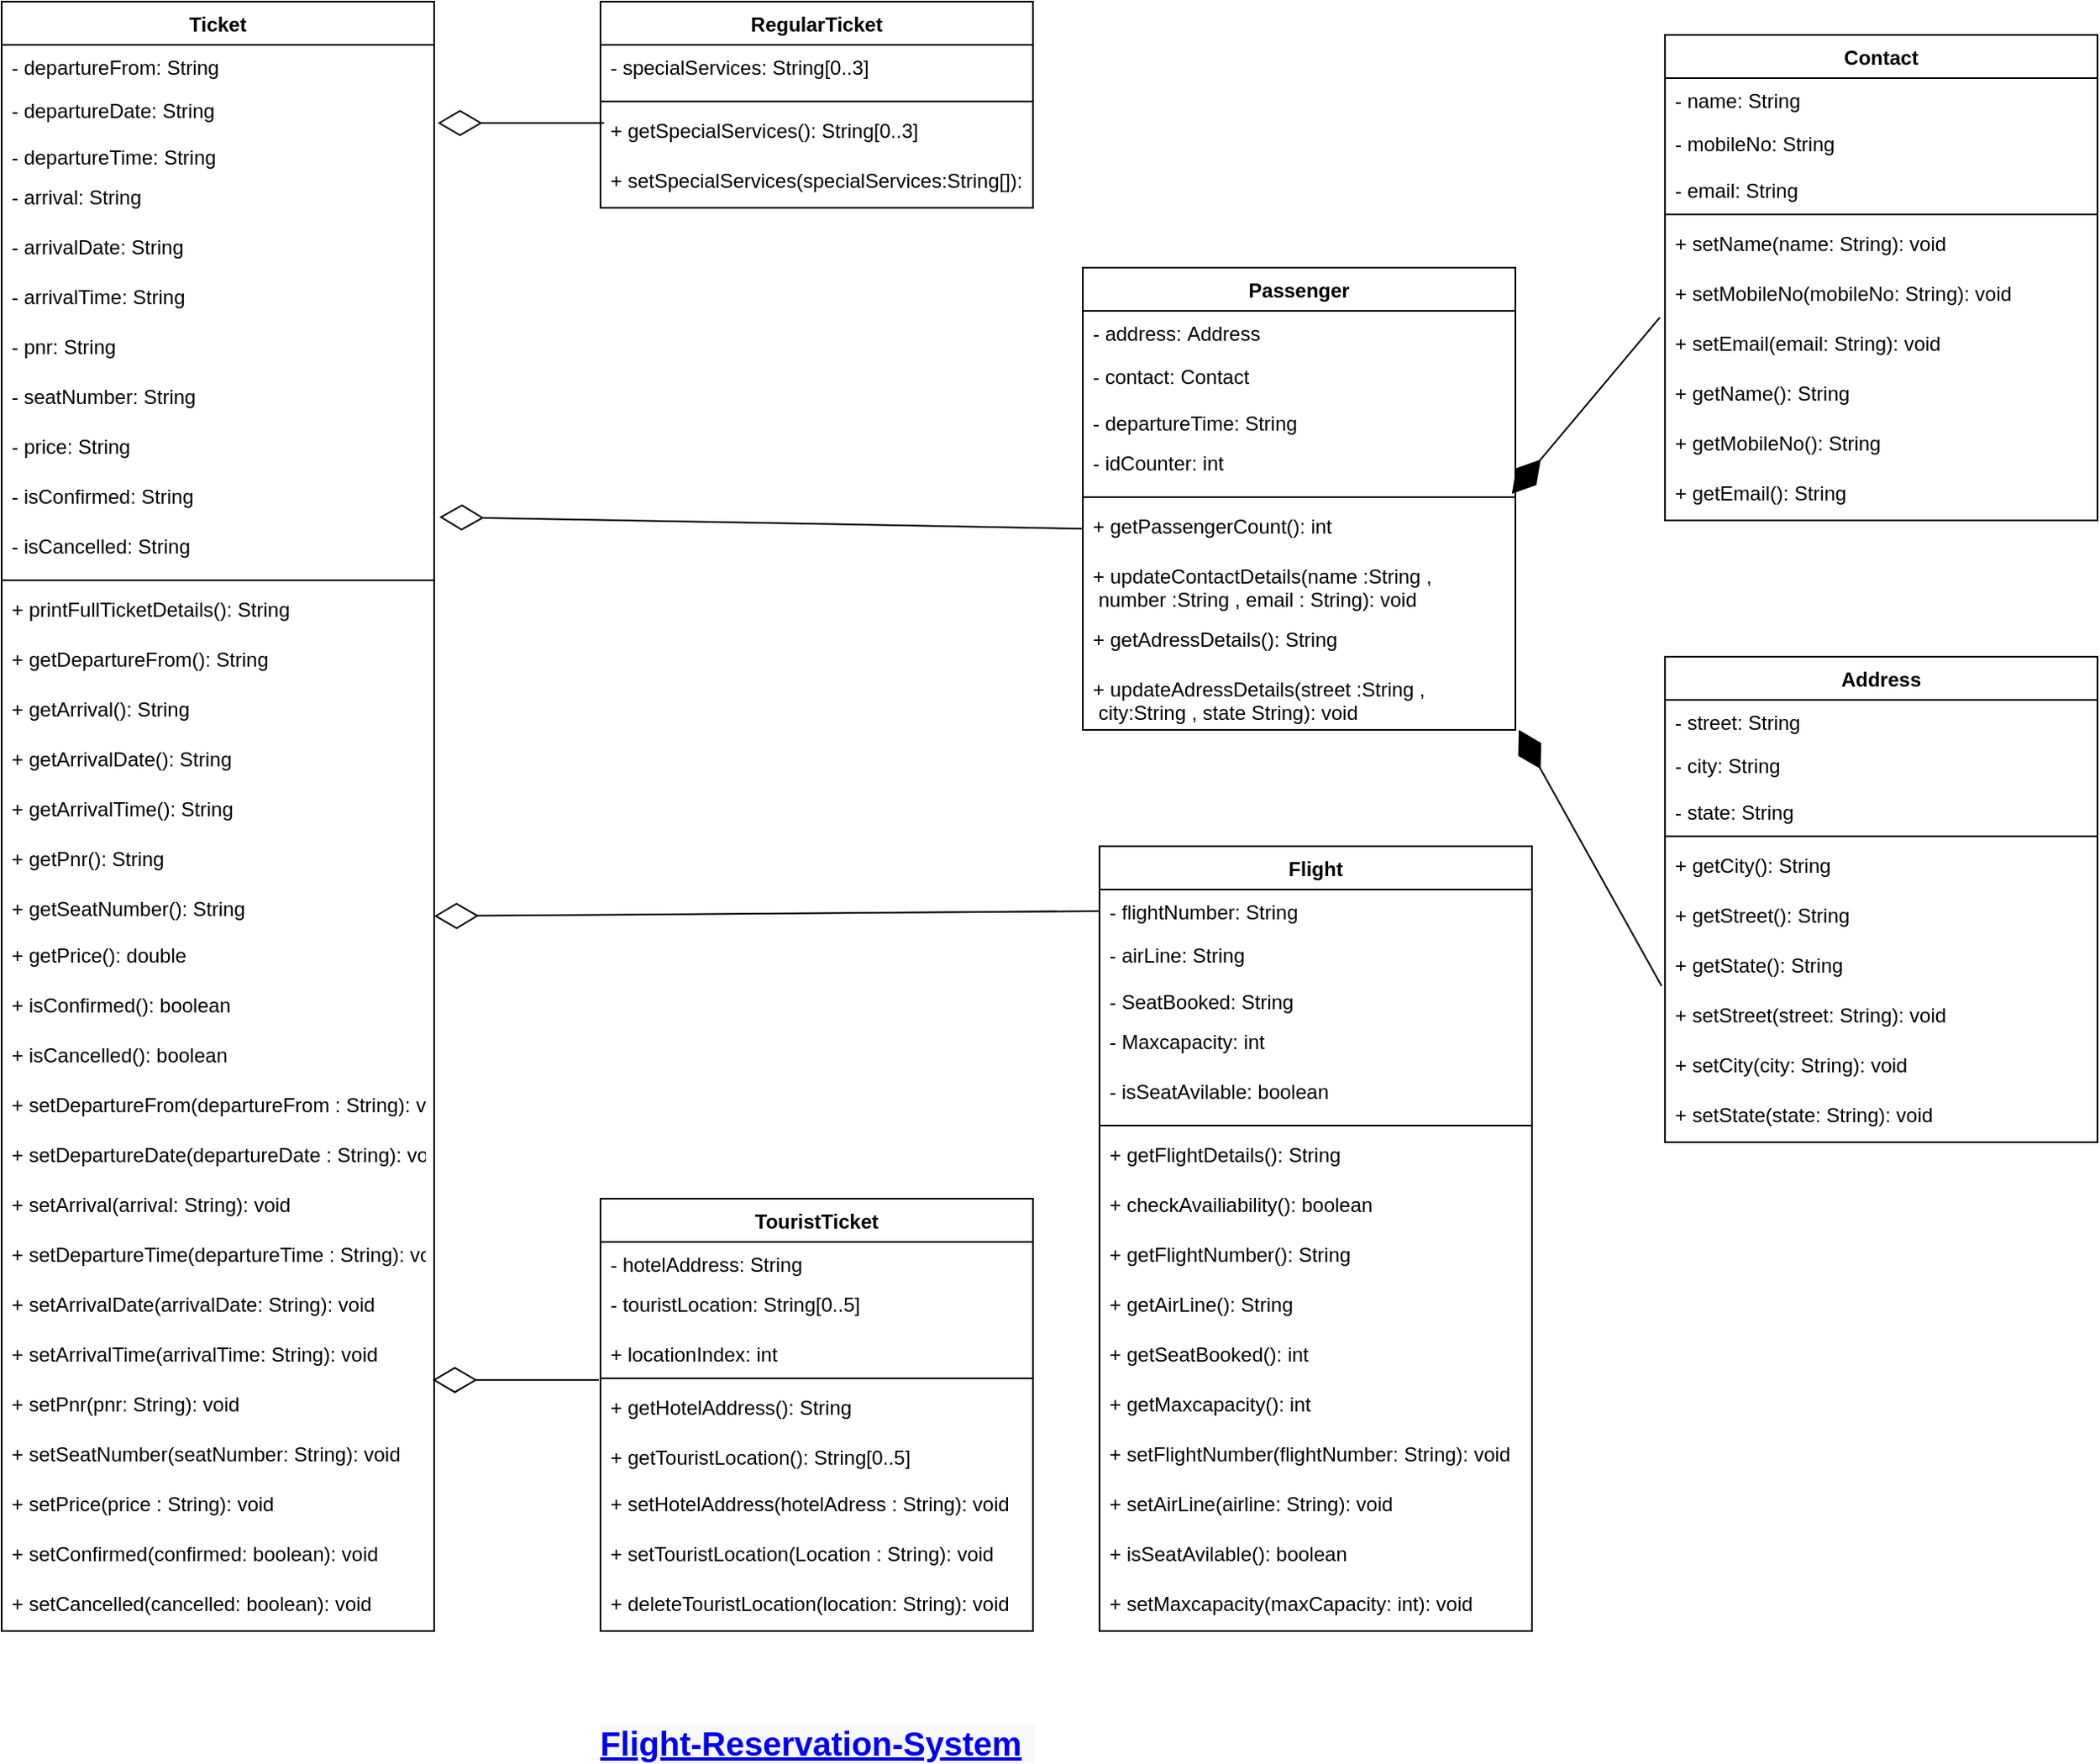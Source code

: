 <mxfile version="16.5.1" type="device"><diagram id="lRo3AIZyOC62cYqBkpQ8" name="Page-1"><mxGraphModel dx="2351" dy="1225" grid="1" gridSize="10" guides="1" tooltips="1" connect="1" arrows="1" fold="1" page="1" pageScale="1" pageWidth="850" pageHeight="1100" math="0" shadow="0"><root><mxCell id="0"/><mxCell id="1" parent="0"/><mxCell id="f_W6V4aWu6pIfVVIx3Cn-49" value="Ticket" style="swimlane;fontStyle=1;align=center;verticalAlign=top;childLayout=stackLayout;horizontal=1;startSize=26;horizontalStack=0;resizeParent=1;resizeParentMax=0;resizeLast=0;collapsible=1;marginBottom=0;" parent="1" vertex="1"><mxGeometry x="120" y="10" width="260" height="980" as="geometry"/></mxCell><mxCell id="f_W6V4aWu6pIfVVIx3Cn-50" value="- departureFrom: String" style="text;strokeColor=none;fillColor=none;align=left;verticalAlign=top;spacingLeft=4;spacingRight=4;overflow=hidden;rotatable=0;points=[[0,0.5],[1,0.5]];portConstraint=eastwest;" parent="f_W6V4aWu6pIfVVIx3Cn-49" vertex="1"><mxGeometry y="26" width="260" height="26" as="geometry"/></mxCell><mxCell id="iKkFSflykB7hqdn02zww-61" value="- departureDate: String" style="text;strokeColor=none;fillColor=none;align=left;verticalAlign=top;spacingLeft=4;spacingRight=4;overflow=hidden;rotatable=0;points=[[0,0.5],[1,0.5]];portConstraint=eastwest;" vertex="1" parent="f_W6V4aWu6pIfVVIx3Cn-49"><mxGeometry y="52" width="260" height="28" as="geometry"/></mxCell><mxCell id="iKkFSflykB7hqdn02zww-60" value="- departureTime: String" style="text;strokeColor=none;fillColor=none;align=left;verticalAlign=top;spacingLeft=4;spacingRight=4;overflow=hidden;rotatable=0;points=[[0,0.5],[1,0.5]];portConstraint=eastwest;" vertex="1" parent="f_W6V4aWu6pIfVVIx3Cn-49"><mxGeometry y="80" width="260" height="24" as="geometry"/></mxCell><mxCell id="iKkFSflykB7hqdn02zww-59" value="- arrival: String" style="text;strokeColor=none;fillColor=none;align=left;verticalAlign=top;spacingLeft=4;spacingRight=4;overflow=hidden;rotatable=0;points=[[0,0.5],[1,0.5]];portConstraint=eastwest;" vertex="1" parent="f_W6V4aWu6pIfVVIx3Cn-49"><mxGeometry y="104" width="260" height="30" as="geometry"/></mxCell><mxCell id="iKkFSflykB7hqdn02zww-67" value="- arrivalDate: String" style="text;strokeColor=none;fillColor=none;align=left;verticalAlign=top;spacingLeft=4;spacingRight=4;overflow=hidden;rotatable=0;points=[[0,0.5],[1,0.5]];portConstraint=eastwest;" vertex="1" parent="f_W6V4aWu6pIfVVIx3Cn-49"><mxGeometry y="134" width="260" height="30" as="geometry"/></mxCell><mxCell id="iKkFSflykB7hqdn02zww-58" value="- arrivalTime: String" style="text;strokeColor=none;fillColor=none;align=left;verticalAlign=top;spacingLeft=4;spacingRight=4;overflow=hidden;rotatable=0;points=[[0,0.5],[1,0.5]];portConstraint=eastwest;" vertex="1" parent="f_W6V4aWu6pIfVVIx3Cn-49"><mxGeometry y="164" width="260" height="30" as="geometry"/></mxCell><mxCell id="iKkFSflykB7hqdn02zww-65" value="- pnr: String" style="text;strokeColor=none;fillColor=none;align=left;verticalAlign=top;spacingLeft=4;spacingRight=4;overflow=hidden;rotatable=0;points=[[0,0.5],[1,0.5]];portConstraint=eastwest;" vertex="1" parent="f_W6V4aWu6pIfVVIx3Cn-49"><mxGeometry y="194" width="260" height="30" as="geometry"/></mxCell><mxCell id="iKkFSflykB7hqdn02zww-66" value="- seatNumber: String" style="text;strokeColor=none;fillColor=none;align=left;verticalAlign=top;spacingLeft=4;spacingRight=4;overflow=hidden;rotatable=0;points=[[0,0.5],[1,0.5]];portConstraint=eastwest;" vertex="1" parent="f_W6V4aWu6pIfVVIx3Cn-49"><mxGeometry y="224" width="260" height="30" as="geometry"/></mxCell><mxCell id="iKkFSflykB7hqdn02zww-64" value="- price: String" style="text;strokeColor=none;fillColor=none;align=left;verticalAlign=top;spacingLeft=4;spacingRight=4;overflow=hidden;rotatable=0;points=[[0,0.5],[1,0.5]];portConstraint=eastwest;" vertex="1" parent="f_W6V4aWu6pIfVVIx3Cn-49"><mxGeometry y="254" width="260" height="30" as="geometry"/></mxCell><mxCell id="iKkFSflykB7hqdn02zww-63" value="- isConfirmed: String" style="text;strokeColor=none;fillColor=none;align=left;verticalAlign=top;spacingLeft=4;spacingRight=4;overflow=hidden;rotatable=0;points=[[0,0.5],[1,0.5]];portConstraint=eastwest;" vertex="1" parent="f_W6V4aWu6pIfVVIx3Cn-49"><mxGeometry y="284" width="260" height="30" as="geometry"/></mxCell><mxCell id="iKkFSflykB7hqdn02zww-62" value="- isCancelled: String" style="text;strokeColor=none;fillColor=none;align=left;verticalAlign=top;spacingLeft=4;spacingRight=4;overflow=hidden;rotatable=0;points=[[0,0.5],[1,0.5]];portConstraint=eastwest;" vertex="1" parent="f_W6V4aWu6pIfVVIx3Cn-49"><mxGeometry y="314" width="260" height="30" as="geometry"/></mxCell><mxCell id="f_W6V4aWu6pIfVVIx3Cn-51" value="" style="line;strokeWidth=1;fillColor=none;align=left;verticalAlign=middle;spacingTop=-1;spacingLeft=3;spacingRight=3;rotatable=0;labelPosition=right;points=[];portConstraint=eastwest;" parent="f_W6V4aWu6pIfVVIx3Cn-49" vertex="1"><mxGeometry y="344" width="260" height="8" as="geometry"/></mxCell><mxCell id="iKkFSflykB7hqdn02zww-69" value="+ printFullTicketDetails(): String" style="text;strokeColor=none;fillColor=none;align=left;verticalAlign=top;spacingLeft=4;spacingRight=4;overflow=hidden;rotatable=0;points=[[0,0.5],[1,0.5]];portConstraint=eastwest;" vertex="1" parent="f_W6V4aWu6pIfVVIx3Cn-49"><mxGeometry y="352" width="260" height="30" as="geometry"/></mxCell><mxCell id="iKkFSflykB7hqdn02zww-74" value="+ getDepartureFrom(): String" style="text;strokeColor=none;fillColor=none;align=left;verticalAlign=top;spacingLeft=4;spacingRight=4;overflow=hidden;rotatable=0;points=[[0,0.5],[1,0.5]];portConstraint=eastwest;" vertex="1" parent="f_W6V4aWu6pIfVVIx3Cn-49"><mxGeometry y="382" width="260" height="30" as="geometry"/></mxCell><mxCell id="iKkFSflykB7hqdn02zww-73" value="+ getArrival(): String" style="text;strokeColor=none;fillColor=none;align=left;verticalAlign=top;spacingLeft=4;spacingRight=4;overflow=hidden;rotatable=0;points=[[0,0.5],[1,0.5]];portConstraint=eastwest;" vertex="1" parent="f_W6V4aWu6pIfVVIx3Cn-49"><mxGeometry y="412" width="260" height="30" as="geometry"/></mxCell><mxCell id="iKkFSflykB7hqdn02zww-72" value="+ getArrivalDate(): String" style="text;strokeColor=none;fillColor=none;align=left;verticalAlign=top;spacingLeft=4;spacingRight=4;overflow=hidden;rotatable=0;points=[[0,0.5],[1,0.5]];portConstraint=eastwest;" vertex="1" parent="f_W6V4aWu6pIfVVIx3Cn-49"><mxGeometry y="442" width="260" height="30" as="geometry"/></mxCell><mxCell id="iKkFSflykB7hqdn02zww-71" value="+ getArrivalTime(): String" style="text;strokeColor=none;fillColor=none;align=left;verticalAlign=top;spacingLeft=4;spacingRight=4;overflow=hidden;rotatable=0;points=[[0,0.5],[1,0.5]];portConstraint=eastwest;" vertex="1" parent="f_W6V4aWu6pIfVVIx3Cn-49"><mxGeometry y="472" width="260" height="30" as="geometry"/></mxCell><mxCell id="iKkFSflykB7hqdn02zww-70" value="+ getPnr(): String" style="text;strokeColor=none;fillColor=none;align=left;verticalAlign=top;spacingLeft=4;spacingRight=4;overflow=hidden;rotatable=0;points=[[0,0.5],[1,0.5]];portConstraint=eastwest;" vertex="1" parent="f_W6V4aWu6pIfVVIx3Cn-49"><mxGeometry y="502" width="260" height="30" as="geometry"/></mxCell><mxCell id="iKkFSflykB7hqdn02zww-76" value="+ getSeatNumber(): String" style="text;strokeColor=none;fillColor=none;align=left;verticalAlign=top;spacingLeft=4;spacingRight=4;overflow=hidden;rotatable=0;points=[[0,0.5],[1,0.5]];portConstraint=eastwest;" vertex="1" parent="f_W6V4aWu6pIfVVIx3Cn-49"><mxGeometry y="532" width="260" height="28" as="geometry"/></mxCell><mxCell id="iKkFSflykB7hqdn02zww-81" value="+ getPrice(): double" style="text;strokeColor=none;fillColor=none;align=left;verticalAlign=top;spacingLeft=4;spacingRight=4;overflow=hidden;rotatable=0;points=[[0,0.5],[1,0.5]];portConstraint=eastwest;" vertex="1" parent="f_W6V4aWu6pIfVVIx3Cn-49"><mxGeometry y="560" width="260" height="30" as="geometry"/></mxCell><mxCell id="iKkFSflykB7hqdn02zww-80" value="+ isConfirmed(): boolean" style="text;strokeColor=none;fillColor=none;align=left;verticalAlign=top;spacingLeft=4;spacingRight=4;overflow=hidden;rotatable=0;points=[[0,0.5],[1,0.5]];portConstraint=eastwest;" vertex="1" parent="f_W6V4aWu6pIfVVIx3Cn-49"><mxGeometry y="590" width="260" height="30" as="geometry"/></mxCell><mxCell id="iKkFSflykB7hqdn02zww-77" value="+ isCancelled(): boolean" style="text;strokeColor=none;fillColor=none;align=left;verticalAlign=top;spacingLeft=4;spacingRight=4;overflow=hidden;rotatable=0;points=[[0,0.5],[1,0.5]];portConstraint=eastwest;" vertex="1" parent="f_W6V4aWu6pIfVVIx3Cn-49"><mxGeometry y="620" width="260" height="30" as="geometry"/></mxCell><mxCell id="iKkFSflykB7hqdn02zww-75" value="+ setDepartureFrom(departureFrom : String): void" style="text;strokeColor=none;fillColor=none;align=left;verticalAlign=top;spacingLeft=4;spacingRight=4;overflow=hidden;rotatable=0;points=[[0,0.5],[1,0.5]];portConstraint=eastwest;" vertex="1" parent="f_W6V4aWu6pIfVVIx3Cn-49"><mxGeometry y="650" width="260" height="30" as="geometry"/></mxCell><mxCell id="iKkFSflykB7hqdn02zww-101" value="+ setDepartureDate(departureDate : String): void" style="text;strokeColor=none;fillColor=none;align=left;verticalAlign=top;spacingLeft=4;spacingRight=4;overflow=hidden;rotatable=0;points=[[0,0.5],[1,0.5]];portConstraint=eastwest;" vertex="1" parent="f_W6V4aWu6pIfVVIx3Cn-49"><mxGeometry y="680" width="260" height="30" as="geometry"/></mxCell><mxCell id="iKkFSflykB7hqdn02zww-104" value="+ setArrival(arrival: String): void" style="text;strokeColor=none;fillColor=none;align=left;verticalAlign=top;spacingLeft=4;spacingRight=4;overflow=hidden;rotatable=0;points=[[0,0.5],[1,0.5]];portConstraint=eastwest;" vertex="1" parent="f_W6V4aWu6pIfVVIx3Cn-49"><mxGeometry y="710" width="260" height="30" as="geometry"/></mxCell><mxCell id="iKkFSflykB7hqdn02zww-100" value="+ setDepartureTime(departureTime : String): void" style="text;strokeColor=none;fillColor=none;align=left;verticalAlign=top;spacingLeft=4;spacingRight=4;overflow=hidden;rotatable=0;points=[[0,0.5],[1,0.5]];portConstraint=eastwest;" vertex="1" parent="f_W6V4aWu6pIfVVIx3Cn-49"><mxGeometry y="740" width="260" height="30" as="geometry"/></mxCell><mxCell id="iKkFSflykB7hqdn02zww-103" value="+ setArrivalDate(arrivalDate: String): void" style="text;strokeColor=none;fillColor=none;align=left;verticalAlign=top;spacingLeft=4;spacingRight=4;overflow=hidden;rotatable=0;points=[[0,0.5],[1,0.5]];portConstraint=eastwest;" vertex="1" parent="f_W6V4aWu6pIfVVIx3Cn-49"><mxGeometry y="770" width="260" height="30" as="geometry"/></mxCell><mxCell id="iKkFSflykB7hqdn02zww-102" value="+ setArrivalTime(arrivalTime: String): void" style="text;strokeColor=none;fillColor=none;align=left;verticalAlign=top;spacingLeft=4;spacingRight=4;overflow=hidden;rotatable=0;points=[[0,0.5],[1,0.5]];portConstraint=eastwest;" vertex="1" parent="f_W6V4aWu6pIfVVIx3Cn-49"><mxGeometry y="800" width="260" height="30" as="geometry"/></mxCell><mxCell id="iKkFSflykB7hqdn02zww-106" value="+ setPnr(pnr: String): void" style="text;strokeColor=none;fillColor=none;align=left;verticalAlign=top;spacingLeft=4;spacingRight=4;overflow=hidden;rotatable=0;points=[[0,0.5],[1,0.5]];portConstraint=eastwest;" vertex="1" parent="f_W6V4aWu6pIfVVIx3Cn-49"><mxGeometry y="830" width="260" height="30" as="geometry"/></mxCell><mxCell id="iKkFSflykB7hqdn02zww-108" value="+ setSeatNumber(seatNumber: String): void" style="text;strokeColor=none;fillColor=none;align=left;verticalAlign=top;spacingLeft=4;spacingRight=4;overflow=hidden;rotatable=0;points=[[0,0.5],[1,0.5]];portConstraint=eastwest;" vertex="1" parent="f_W6V4aWu6pIfVVIx3Cn-49"><mxGeometry y="860" width="260" height="30" as="geometry"/></mxCell><mxCell id="iKkFSflykB7hqdn02zww-107" value="+ setPrice(price : String): void" style="text;strokeColor=none;fillColor=none;align=left;verticalAlign=top;spacingLeft=4;spacingRight=4;overflow=hidden;rotatable=0;points=[[0,0.5],[1,0.5]];portConstraint=eastwest;" vertex="1" parent="f_W6V4aWu6pIfVVIx3Cn-49"><mxGeometry y="890" width="260" height="30" as="geometry"/></mxCell><mxCell id="iKkFSflykB7hqdn02zww-105" value="+ setConfirmed(confirmed: boolean): void" style="text;strokeColor=none;fillColor=none;align=left;verticalAlign=top;spacingLeft=4;spacingRight=4;overflow=hidden;rotatable=0;points=[[0,0.5],[1,0.5]];portConstraint=eastwest;" vertex="1" parent="f_W6V4aWu6pIfVVIx3Cn-49"><mxGeometry y="920" width="260" height="30" as="geometry"/></mxCell><mxCell id="iKkFSflykB7hqdn02zww-109" value="+ setCancelled(cancelled: boolean): void" style="text;strokeColor=none;fillColor=none;align=left;verticalAlign=top;spacingLeft=4;spacingRight=4;overflow=hidden;rotatable=0;points=[[0,0.5],[1,0.5]];portConstraint=eastwest;" vertex="1" parent="f_W6V4aWu6pIfVVIx3Cn-49"><mxGeometry y="950" width="260" height="30" as="geometry"/></mxCell><mxCell id="iKkFSflykB7hqdn02zww-114" value="TouristTicket" style="swimlane;fontStyle=1;align=center;verticalAlign=top;childLayout=stackLayout;horizontal=1;startSize=26;horizontalStack=0;resizeParent=1;resizeParentMax=0;resizeLast=0;collapsible=1;marginBottom=0;" vertex="1" parent="1"><mxGeometry x="480" y="730" width="260" height="260" as="geometry"/></mxCell><mxCell id="iKkFSflykB7hqdn02zww-57" value="- hotelAddress: String" style="text;strokeColor=none;fillColor=none;align=left;verticalAlign=top;spacingLeft=4;spacingRight=4;overflow=hidden;rotatable=0;points=[[0,0.5],[1,0.5]];portConstraint=eastwest;" vertex="1" parent="iKkFSflykB7hqdn02zww-114"><mxGeometry y="26" width="260" height="24" as="geometry"/></mxCell><mxCell id="iKkFSflykB7hqdn02zww-121" value="- touristLocation: String[0..5]" style="text;strokeColor=none;fillColor=none;align=left;verticalAlign=top;spacingLeft=4;spacingRight=4;overflow=hidden;rotatable=0;points=[[0,0.5],[1,0.5]];portConstraint=eastwest;" vertex="1" parent="iKkFSflykB7hqdn02zww-114"><mxGeometry y="50" width="260" height="30" as="geometry"/></mxCell><mxCell id="iKkFSflykB7hqdn02zww-123" value="+ locationIndex: int" style="text;strokeColor=none;fillColor=none;align=left;verticalAlign=top;spacingLeft=4;spacingRight=4;overflow=hidden;rotatable=0;points=[[0,0.5],[1,0.5]];portConstraint=eastwest;" vertex="1" parent="iKkFSflykB7hqdn02zww-114"><mxGeometry y="80" width="260" height="24" as="geometry"/></mxCell><mxCell id="iKkFSflykB7hqdn02zww-116" value="" style="line;strokeWidth=1;fillColor=none;align=left;verticalAlign=middle;spacingTop=-1;spacingLeft=3;spacingRight=3;rotatable=0;labelPosition=right;points=[];portConstraint=eastwest;" vertex="1" parent="iKkFSflykB7hqdn02zww-114"><mxGeometry y="104" width="260" height="8" as="geometry"/></mxCell><mxCell id="iKkFSflykB7hqdn02zww-143" value="+ getHotelAddress(): String" style="text;strokeColor=none;fillColor=none;align=left;verticalAlign=top;spacingLeft=4;spacingRight=4;overflow=hidden;rotatable=0;points=[[0,0.5],[1,0.5]];portConstraint=eastwest;" vertex="1" parent="iKkFSflykB7hqdn02zww-114"><mxGeometry y="112" width="260" height="30" as="geometry"/></mxCell><mxCell id="iKkFSflykB7hqdn02zww-157" value="+ getTouristLocation(): String[0..5]" style="text;strokeColor=none;fillColor=none;align=left;verticalAlign=top;spacingLeft=4;spacingRight=4;overflow=hidden;rotatable=0;points=[[0,0.5],[1,0.5]];portConstraint=eastwest;" vertex="1" parent="iKkFSflykB7hqdn02zww-114"><mxGeometry y="142" width="260" height="28" as="geometry"/></mxCell><mxCell id="iKkFSflykB7hqdn02zww-142" value="+ setHotelAddress(hotelAdress : String): void" style="text;strokeColor=none;fillColor=none;align=left;verticalAlign=top;spacingLeft=4;spacingRight=4;overflow=hidden;rotatable=0;points=[[0,0.5],[1,0.5]];portConstraint=eastwest;" vertex="1" parent="iKkFSflykB7hqdn02zww-114"><mxGeometry y="170" width="260" height="30" as="geometry"/></mxCell><mxCell id="iKkFSflykB7hqdn02zww-158" value="+ setTouristLocation(Location : String): void" style="text;strokeColor=none;fillColor=none;align=left;verticalAlign=top;spacingLeft=4;spacingRight=4;overflow=hidden;rotatable=0;points=[[0,0.5],[1,0.5]];portConstraint=eastwest;" vertex="1" parent="iKkFSflykB7hqdn02zww-114"><mxGeometry y="200" width="260" height="30" as="geometry"/></mxCell><mxCell id="iKkFSflykB7hqdn02zww-144" value="+ deleteTouristLocation(location: String): void" style="text;strokeColor=none;fillColor=none;align=left;verticalAlign=top;spacingLeft=4;spacingRight=4;overflow=hidden;rotatable=0;points=[[0,0.5],[1,0.5]];portConstraint=eastwest;" vertex="1" parent="iKkFSflykB7hqdn02zww-114"><mxGeometry y="230" width="260" height="30" as="geometry"/></mxCell><mxCell id="iKkFSflykB7hqdn02zww-119" value="&lt;span style=&quot;color: rgba(0 , 0 , 0 , 0) ; font-family: monospace ; font-size: 0px&quot;&gt;%3CmxGraphModel%3E%3Croot%3E%3CmxCell%20id%3D%220%22%2F%3E%3CmxCell%20id%3D%221%22%20parent%3D%220%22%2F%3E%3CmxCell%20id%3D%222%22%20value%3D%22-%20hotelAddress%3A%20String%22%20style%3D%22text%3BstrokeColor%3Dnone%3BfillColor%3Dnone%3Balign%3Dleft%3BverticalAlign%3Dtop%3BspacingLeft%3D4%3BspacingRight%3D4%3Boverflow%3Dhidden%3Brotatable%3D0%3Bpoints%3D%5B%5B0%2C0.5%5D%2C%5B1%2C0.5%5D%5D%3BportConstraint%3Deastwest%3B%22%20vertex%3D%221%22%20parent%3D%221%22%3E%3CmxGeometry%20x%3D%22190%22%20y%3D%22326%22%20width%3D%22160%22%20height%3D%2224%22%20as%3D%22geometry%22%2F%3E%3C%2FmxCell%3E%3C%2Froot%3E%3C%2FmxGraphModel%3E&lt;/span&gt;" style="text;html=1;align=center;verticalAlign=middle;resizable=0;points=[];autosize=1;strokeColor=none;fillColor=none;" vertex="1" parent="1"><mxGeometry x="220" y="530" width="20" height="20" as="geometry"/></mxCell><mxCell id="iKkFSflykB7hqdn02zww-146" value="RegularTicket" style="swimlane;fontStyle=1;align=center;verticalAlign=top;childLayout=stackLayout;horizontal=1;startSize=26;horizontalStack=0;resizeParent=1;resizeParentMax=0;resizeLast=0;collapsible=1;marginBottom=0;" vertex="1" parent="1"><mxGeometry x="480" y="10" width="260" height="124" as="geometry"/></mxCell><mxCell id="iKkFSflykB7hqdn02zww-155" value="- specialServices: String[0..3]" style="text;strokeColor=none;fillColor=none;align=left;verticalAlign=top;spacingLeft=4;spacingRight=4;overflow=hidden;rotatable=0;points=[[0,0.5],[1,0.5]];portConstraint=eastwest;" vertex="1" parent="iKkFSflykB7hqdn02zww-146"><mxGeometry y="26" width="260" height="30" as="geometry"/></mxCell><mxCell id="iKkFSflykB7hqdn02zww-150" value="" style="line;strokeWidth=1;fillColor=none;align=left;verticalAlign=middle;spacingTop=-1;spacingLeft=3;spacingRight=3;rotatable=0;labelPosition=right;points=[];portConstraint=eastwest;" vertex="1" parent="iKkFSflykB7hqdn02zww-146"><mxGeometry y="56" width="260" height="8" as="geometry"/></mxCell><mxCell id="iKkFSflykB7hqdn02zww-151" value="+ getSpecialServices(): String[0..3]" style="text;strokeColor=none;fillColor=none;align=left;verticalAlign=top;spacingLeft=4;spacingRight=4;overflow=hidden;rotatable=0;points=[[0,0.5],[1,0.5]];portConstraint=eastwest;" vertex="1" parent="iKkFSflykB7hqdn02zww-146"><mxGeometry y="64" width="260" height="30" as="geometry"/></mxCell><mxCell id="iKkFSflykB7hqdn02zww-159" value="+ setSpecialServices(specialServices:String[]): String[0..3]" style="text;strokeColor=none;fillColor=none;align=left;verticalAlign=top;spacingLeft=4;spacingRight=4;overflow=hidden;rotatable=0;points=[[0,0.5],[1,0.5]];portConstraint=eastwest;" vertex="1" parent="iKkFSflykB7hqdn02zww-146"><mxGeometry y="94" width="260" height="30" as="geometry"/></mxCell><mxCell id="iKkFSflykB7hqdn02zww-194" value="Passenger" style="swimlane;fontStyle=1;align=center;verticalAlign=top;childLayout=stackLayout;horizontal=1;startSize=26;horizontalStack=0;resizeParent=1;resizeParentMax=0;resizeLast=0;collapsible=1;marginBottom=0;" vertex="1" parent="1"><mxGeometry x="770" y="170" width="260" height="278" as="geometry"/></mxCell><mxCell id="iKkFSflykB7hqdn02zww-195" value="- address: Address" style="text;strokeColor=none;fillColor=none;align=left;verticalAlign=top;spacingLeft=4;spacingRight=4;overflow=hidden;rotatable=0;points=[[0,0.5],[1,0.5]];portConstraint=eastwest;" vertex="1" parent="iKkFSflykB7hqdn02zww-194"><mxGeometry y="26" width="260" height="26" as="geometry"/></mxCell><mxCell id="iKkFSflykB7hqdn02zww-196" value="- contact: Contact" style="text;strokeColor=none;fillColor=none;align=left;verticalAlign=top;spacingLeft=4;spacingRight=4;overflow=hidden;rotatable=0;points=[[0,0.5],[1,0.5]];portConstraint=eastwest;" vertex="1" parent="iKkFSflykB7hqdn02zww-194"><mxGeometry y="52" width="260" height="28" as="geometry"/></mxCell><mxCell id="iKkFSflykB7hqdn02zww-197" value="- departureTime: String" style="text;strokeColor=none;fillColor=none;align=left;verticalAlign=top;spacingLeft=4;spacingRight=4;overflow=hidden;rotatable=0;points=[[0,0.5],[1,0.5]];portConstraint=eastwest;" vertex="1" parent="iKkFSflykB7hqdn02zww-194"><mxGeometry y="80" width="260" height="24" as="geometry"/></mxCell><mxCell id="iKkFSflykB7hqdn02zww-198" value="- idCounter: int" style="text;strokeColor=none;fillColor=none;align=left;verticalAlign=top;spacingLeft=4;spacingRight=4;overflow=hidden;rotatable=0;points=[[0,0.5],[1,0.5]];portConstraint=eastwest;" vertex="1" parent="iKkFSflykB7hqdn02zww-194"><mxGeometry y="104" width="260" height="30" as="geometry"/></mxCell><mxCell id="iKkFSflykB7hqdn02zww-206" value="" style="line;strokeWidth=1;fillColor=none;align=left;verticalAlign=middle;spacingTop=-1;spacingLeft=3;spacingRight=3;rotatable=0;labelPosition=right;points=[];portConstraint=eastwest;" vertex="1" parent="iKkFSflykB7hqdn02zww-194"><mxGeometry y="134" width="260" height="8" as="geometry"/></mxCell><mxCell id="iKkFSflykB7hqdn02zww-207" value="+ getPassengerCount(): int" style="text;strokeColor=none;fillColor=none;align=left;verticalAlign=top;spacingLeft=4;spacingRight=4;overflow=hidden;rotatable=0;points=[[0,0.5],[1,0.5]];portConstraint=eastwest;" vertex="1" parent="iKkFSflykB7hqdn02zww-194"><mxGeometry y="142" width="260" height="30" as="geometry"/></mxCell><mxCell id="iKkFSflykB7hqdn02zww-208" value="+ updateContactDetails(name :String ,&#10; number :String , email : String): void" style="text;strokeColor=none;fillColor=none;align=left;verticalAlign=top;spacingLeft=4;spacingRight=4;overflow=hidden;rotatable=0;points=[[0,0.5],[1,0.5]];portConstraint=eastwest;" vertex="1" parent="iKkFSflykB7hqdn02zww-194"><mxGeometry y="172" width="260" height="38" as="geometry"/></mxCell><mxCell id="iKkFSflykB7hqdn02zww-210" value="+ getAdressDetails(): String" style="text;strokeColor=none;fillColor=none;align=left;verticalAlign=top;spacingLeft=4;spacingRight=4;overflow=hidden;rotatable=0;points=[[0,0.5],[1,0.5]];portConstraint=eastwest;" vertex="1" parent="iKkFSflykB7hqdn02zww-194"><mxGeometry y="210" width="260" height="30" as="geometry"/></mxCell><mxCell id="iKkFSflykB7hqdn02zww-228" value="+ updateAdressDetails(street :String ,&#10; city:String , state String): void" style="text;strokeColor=none;fillColor=none;align=left;verticalAlign=top;spacingLeft=4;spacingRight=4;overflow=hidden;rotatable=0;points=[[0,0.5],[1,0.5]];portConstraint=eastwest;" vertex="1" parent="iKkFSflykB7hqdn02zww-194"><mxGeometry y="240" width="260" height="38" as="geometry"/></mxCell><mxCell id="iKkFSflykB7hqdn02zww-229" value="Contact" style="swimlane;fontStyle=1;align=center;verticalAlign=top;childLayout=stackLayout;horizontal=1;startSize=26;horizontalStack=0;resizeParent=1;resizeParentMax=0;resizeLast=0;collapsible=1;marginBottom=0;" vertex="1" parent="1"><mxGeometry x="1120" y="30" width="260" height="292" as="geometry"/></mxCell><mxCell id="iKkFSflykB7hqdn02zww-230" value="- name: String" style="text;strokeColor=none;fillColor=none;align=left;verticalAlign=top;spacingLeft=4;spacingRight=4;overflow=hidden;rotatable=0;points=[[0,0.5],[1,0.5]];portConstraint=eastwest;" vertex="1" parent="iKkFSflykB7hqdn02zww-229"><mxGeometry y="26" width="260" height="26" as="geometry"/></mxCell><mxCell id="iKkFSflykB7hqdn02zww-231" value="- mobileNo: String" style="text;strokeColor=none;fillColor=none;align=left;verticalAlign=top;spacingLeft=4;spacingRight=4;overflow=hidden;rotatable=0;points=[[0,0.5],[1,0.5]];portConstraint=eastwest;" vertex="1" parent="iKkFSflykB7hqdn02zww-229"><mxGeometry y="52" width="260" height="28" as="geometry"/></mxCell><mxCell id="iKkFSflykB7hqdn02zww-232" value="- email: String" style="text;strokeColor=none;fillColor=none;align=left;verticalAlign=top;spacingLeft=4;spacingRight=4;overflow=hidden;rotatable=0;points=[[0,0.5],[1,0.5]];portConstraint=eastwest;" vertex="1" parent="iKkFSflykB7hqdn02zww-229"><mxGeometry y="80" width="260" height="24" as="geometry"/></mxCell><mxCell id="iKkFSflykB7hqdn02zww-241" value="" style="line;strokeWidth=1;fillColor=none;align=left;verticalAlign=middle;spacingTop=-1;spacingLeft=3;spacingRight=3;rotatable=0;labelPosition=right;points=[];portConstraint=eastwest;" vertex="1" parent="iKkFSflykB7hqdn02zww-229"><mxGeometry y="104" width="260" height="8" as="geometry"/></mxCell><mxCell id="iKkFSflykB7hqdn02zww-252" value="+ setName(name: String): void" style="text;strokeColor=none;fillColor=none;align=left;verticalAlign=top;spacingLeft=4;spacingRight=4;overflow=hidden;rotatable=0;points=[[0,0.5],[1,0.5]];portConstraint=eastwest;" vertex="1" parent="iKkFSflykB7hqdn02zww-229"><mxGeometry y="112" width="260" height="30" as="geometry"/></mxCell><mxCell id="iKkFSflykB7hqdn02zww-253" value="+ setMobileNo(mobileNo: String): void" style="text;strokeColor=none;fillColor=none;align=left;verticalAlign=top;spacingLeft=4;spacingRight=4;overflow=hidden;rotatable=0;points=[[0,0.5],[1,0.5]];portConstraint=eastwest;" vertex="1" parent="iKkFSflykB7hqdn02zww-229"><mxGeometry y="142" width="260" height="30" as="geometry"/></mxCell><mxCell id="iKkFSflykB7hqdn02zww-254" value="+ setEmail(email: String): void" style="text;strokeColor=none;fillColor=none;align=left;verticalAlign=top;spacingLeft=4;spacingRight=4;overflow=hidden;rotatable=0;points=[[0,0.5],[1,0.5]];portConstraint=eastwest;" vertex="1" parent="iKkFSflykB7hqdn02zww-229"><mxGeometry y="172" width="260" height="30" as="geometry"/></mxCell><mxCell id="iKkFSflykB7hqdn02zww-244" value="+ getName(): String" style="text;strokeColor=none;fillColor=none;align=left;verticalAlign=top;spacingLeft=4;spacingRight=4;overflow=hidden;rotatable=0;points=[[0,0.5],[1,0.5]];portConstraint=eastwest;" vertex="1" parent="iKkFSflykB7hqdn02zww-229"><mxGeometry y="202" width="260" height="30" as="geometry"/></mxCell><mxCell id="iKkFSflykB7hqdn02zww-245" value="+ getMobileNo(): String" style="text;strokeColor=none;fillColor=none;align=left;verticalAlign=top;spacingLeft=4;spacingRight=4;overflow=hidden;rotatable=0;points=[[0,0.5],[1,0.5]];portConstraint=eastwest;" vertex="1" parent="iKkFSflykB7hqdn02zww-229"><mxGeometry y="232" width="260" height="30" as="geometry"/></mxCell><mxCell id="iKkFSflykB7hqdn02zww-246" value="+ getEmail(): String" style="text;strokeColor=none;fillColor=none;align=left;verticalAlign=top;spacingLeft=4;spacingRight=4;overflow=hidden;rotatable=0;points=[[0,0.5],[1,0.5]];portConstraint=eastwest;" vertex="1" parent="iKkFSflykB7hqdn02zww-229"><mxGeometry y="262" width="260" height="30" as="geometry"/></mxCell><mxCell id="iKkFSflykB7hqdn02zww-263" value="Address" style="swimlane;fontStyle=1;align=center;verticalAlign=top;childLayout=stackLayout;horizontal=1;startSize=26;horizontalStack=0;resizeParent=1;resizeParentMax=0;resizeLast=0;collapsible=1;marginBottom=0;" vertex="1" parent="1"><mxGeometry x="1120" y="404" width="260" height="292" as="geometry"/></mxCell><mxCell id="iKkFSflykB7hqdn02zww-264" value="- street: String" style="text;strokeColor=none;fillColor=none;align=left;verticalAlign=top;spacingLeft=4;spacingRight=4;overflow=hidden;rotatable=0;points=[[0,0.5],[1,0.5]];portConstraint=eastwest;" vertex="1" parent="iKkFSflykB7hqdn02zww-263"><mxGeometry y="26" width="260" height="26" as="geometry"/></mxCell><mxCell id="iKkFSflykB7hqdn02zww-265" value="- city: String" style="text;strokeColor=none;fillColor=none;align=left;verticalAlign=top;spacingLeft=4;spacingRight=4;overflow=hidden;rotatable=0;points=[[0,0.5],[1,0.5]];portConstraint=eastwest;" vertex="1" parent="iKkFSflykB7hqdn02zww-263"><mxGeometry y="52" width="260" height="28" as="geometry"/></mxCell><mxCell id="iKkFSflykB7hqdn02zww-266" value="- state: String" style="text;strokeColor=none;fillColor=none;align=left;verticalAlign=top;spacingLeft=4;spacingRight=4;overflow=hidden;rotatable=0;points=[[0,0.5],[1,0.5]];portConstraint=eastwest;" vertex="1" parent="iKkFSflykB7hqdn02zww-263"><mxGeometry y="80" width="260" height="24" as="geometry"/></mxCell><mxCell id="iKkFSflykB7hqdn02zww-267" value="" style="line;strokeWidth=1;fillColor=none;align=left;verticalAlign=middle;spacingTop=-1;spacingLeft=3;spacingRight=3;rotatable=0;labelPosition=right;points=[];portConstraint=eastwest;" vertex="1" parent="iKkFSflykB7hqdn02zww-263"><mxGeometry y="104" width="260" height="8" as="geometry"/></mxCell><mxCell id="iKkFSflykB7hqdn02zww-272" value="+ getCity(): String" style="text;strokeColor=none;fillColor=none;align=left;verticalAlign=top;spacingLeft=4;spacingRight=4;overflow=hidden;rotatable=0;points=[[0,0.5],[1,0.5]];portConstraint=eastwest;" vertex="1" parent="iKkFSflykB7hqdn02zww-263"><mxGeometry y="112" width="260" height="30" as="geometry"/></mxCell><mxCell id="iKkFSflykB7hqdn02zww-271" value="+ getStreet(): String" style="text;strokeColor=none;fillColor=none;align=left;verticalAlign=top;spacingLeft=4;spacingRight=4;overflow=hidden;rotatable=0;points=[[0,0.5],[1,0.5]];portConstraint=eastwest;" vertex="1" parent="iKkFSflykB7hqdn02zww-263"><mxGeometry y="142" width="260" height="30" as="geometry"/></mxCell><mxCell id="iKkFSflykB7hqdn02zww-273" value="+ getState(): String" style="text;strokeColor=none;fillColor=none;align=left;verticalAlign=top;spacingLeft=4;spacingRight=4;overflow=hidden;rotatable=0;points=[[0,0.5],[1,0.5]];portConstraint=eastwest;" vertex="1" parent="iKkFSflykB7hqdn02zww-263"><mxGeometry y="172" width="260" height="30" as="geometry"/></mxCell><mxCell id="iKkFSflykB7hqdn02zww-268" value="+ setStreet(street: String): void" style="text;strokeColor=none;fillColor=none;align=left;verticalAlign=top;spacingLeft=4;spacingRight=4;overflow=hidden;rotatable=0;points=[[0,0.5],[1,0.5]];portConstraint=eastwest;" vertex="1" parent="iKkFSflykB7hqdn02zww-263"><mxGeometry y="202" width="260" height="30" as="geometry"/></mxCell><mxCell id="iKkFSflykB7hqdn02zww-269" value="+ setCity(city: String): void" style="text;strokeColor=none;fillColor=none;align=left;verticalAlign=top;spacingLeft=4;spacingRight=4;overflow=hidden;rotatable=0;points=[[0,0.5],[1,0.5]];portConstraint=eastwest;" vertex="1" parent="iKkFSflykB7hqdn02zww-263"><mxGeometry y="232" width="260" height="30" as="geometry"/></mxCell><mxCell id="iKkFSflykB7hqdn02zww-270" value="+ setState(state: String): void" style="text;strokeColor=none;fillColor=none;align=left;verticalAlign=top;spacingLeft=4;spacingRight=4;overflow=hidden;rotatable=0;points=[[0,0.5],[1,0.5]];portConstraint=eastwest;" vertex="1" parent="iKkFSflykB7hqdn02zww-263"><mxGeometry y="262" width="260" height="30" as="geometry"/></mxCell><mxCell id="iKkFSflykB7hqdn02zww-276" value="" style="endArrow=diamondThin;endFill=0;endSize=24;html=1;rounded=0;entryX=0.996;entryY=0.967;entryDx=0;entryDy=0;entryPerimeter=0;exitX=-0.004;exitY=-0.1;exitDx=0;exitDy=0;exitPerimeter=0;" edge="1" parent="1" source="iKkFSflykB7hqdn02zww-143" target="iKkFSflykB7hqdn02zww-102"><mxGeometry width="160" relative="1" as="geometry"><mxPoint x="470" y="710" as="sourcePoint"/><mxPoint x="760" y="590" as="targetPoint"/></mxGeometry></mxCell><mxCell id="iKkFSflykB7hqdn02zww-277" value="" style="endArrow=diamondThin;endFill=0;endSize=24;html=1;rounded=0;entryX=1.008;entryY=0.75;entryDx=0;entryDy=0;exitX=0.008;exitY=0.3;exitDx=0;exitDy=0;exitPerimeter=0;entryPerimeter=0;" edge="1" parent="1" source="iKkFSflykB7hqdn02zww-151" target="iKkFSflykB7hqdn02zww-61"><mxGeometry width="160" relative="1" as="geometry"><mxPoint x="488.96" y="849" as="sourcePoint"/><mxPoint x="388.96" y="849.01" as="targetPoint"/></mxGeometry></mxCell><mxCell id="iKkFSflykB7hqdn02zww-160" value="Flight" style="swimlane;fontStyle=1;align=center;verticalAlign=top;childLayout=stackLayout;horizontal=1;startSize=26;horizontalStack=0;resizeParent=1;resizeParentMax=0;resizeLast=0;collapsible=1;marginBottom=0;" vertex="1" parent="1"><mxGeometry x="780" y="518" width="260" height="472" as="geometry"/></mxCell><mxCell id="iKkFSflykB7hqdn02zww-161" value="- flightNumber: String" style="text;strokeColor=none;fillColor=none;align=left;verticalAlign=top;spacingLeft=4;spacingRight=4;overflow=hidden;rotatable=0;points=[[0,0.5],[1,0.5]];portConstraint=eastwest;" vertex="1" parent="iKkFSflykB7hqdn02zww-160"><mxGeometry y="26" width="260" height="26" as="geometry"/></mxCell><mxCell id="iKkFSflykB7hqdn02zww-162" value="- airLine: String" style="text;strokeColor=none;fillColor=none;align=left;verticalAlign=top;spacingLeft=4;spacingRight=4;overflow=hidden;rotatable=0;points=[[0,0.5],[1,0.5]];portConstraint=eastwest;" vertex="1" parent="iKkFSflykB7hqdn02zww-160"><mxGeometry y="52" width="260" height="28" as="geometry"/></mxCell><mxCell id="iKkFSflykB7hqdn02zww-163" value="- SeatBooked: String" style="text;strokeColor=none;fillColor=none;align=left;verticalAlign=top;spacingLeft=4;spacingRight=4;overflow=hidden;rotatable=0;points=[[0,0.5],[1,0.5]];portConstraint=eastwest;" vertex="1" parent="iKkFSflykB7hqdn02zww-160"><mxGeometry y="80" width="260" height="24" as="geometry"/></mxCell><mxCell id="iKkFSflykB7hqdn02zww-164" value="- Maxcapacity: int" style="text;strokeColor=none;fillColor=none;align=left;verticalAlign=top;spacingLeft=4;spacingRight=4;overflow=hidden;rotatable=0;points=[[0,0.5],[1,0.5]];portConstraint=eastwest;" vertex="1" parent="iKkFSflykB7hqdn02zww-160"><mxGeometry y="104" width="260" height="30" as="geometry"/></mxCell><mxCell id="iKkFSflykB7hqdn02zww-165" value="- isSeatAvilable: boolean" style="text;strokeColor=none;fillColor=none;align=left;verticalAlign=top;spacingLeft=4;spacingRight=4;overflow=hidden;rotatable=0;points=[[0,0.5],[1,0.5]];portConstraint=eastwest;" vertex="1" parent="iKkFSflykB7hqdn02zww-160"><mxGeometry y="134" width="260" height="30" as="geometry"/></mxCell><mxCell id="iKkFSflykB7hqdn02zww-172" value="" style="line;strokeWidth=1;fillColor=none;align=left;verticalAlign=middle;spacingTop=-1;spacingLeft=3;spacingRight=3;rotatable=0;labelPosition=right;points=[];portConstraint=eastwest;" vertex="1" parent="iKkFSflykB7hqdn02zww-160"><mxGeometry y="164" width="260" height="8" as="geometry"/></mxCell><mxCell id="iKkFSflykB7hqdn02zww-173" value="+ getFlightDetails(): String" style="text;strokeColor=none;fillColor=none;align=left;verticalAlign=top;spacingLeft=4;spacingRight=4;overflow=hidden;rotatable=0;points=[[0,0.5],[1,0.5]];portConstraint=eastwest;" vertex="1" parent="iKkFSflykB7hqdn02zww-160"><mxGeometry y="172" width="260" height="30" as="geometry"/></mxCell><mxCell id="iKkFSflykB7hqdn02zww-181" value="+ checkAvailiability(): boolean" style="text;strokeColor=none;fillColor=none;align=left;verticalAlign=top;spacingLeft=4;spacingRight=4;overflow=hidden;rotatable=0;points=[[0,0.5],[1,0.5]];portConstraint=eastwest;" vertex="1" parent="iKkFSflykB7hqdn02zww-160"><mxGeometry y="202" width="260" height="30" as="geometry"/></mxCell><mxCell id="iKkFSflykB7hqdn02zww-174" value="+ getFlightNumber(): String" style="text;strokeColor=none;fillColor=none;align=left;verticalAlign=top;spacingLeft=4;spacingRight=4;overflow=hidden;rotatable=0;points=[[0,0.5],[1,0.5]];portConstraint=eastwest;" vertex="1" parent="iKkFSflykB7hqdn02zww-160"><mxGeometry y="232" width="260" height="30" as="geometry"/></mxCell><mxCell id="iKkFSflykB7hqdn02zww-175" value="+ getAirLine(): String" style="text;strokeColor=none;fillColor=none;align=left;verticalAlign=top;spacingLeft=4;spacingRight=4;overflow=hidden;rotatable=0;points=[[0,0.5],[1,0.5]];portConstraint=eastwest;" vertex="1" parent="iKkFSflykB7hqdn02zww-160"><mxGeometry y="262" width="260" height="30" as="geometry"/></mxCell><mxCell id="iKkFSflykB7hqdn02zww-176" value="+ getSeatBooked(): int" style="text;strokeColor=none;fillColor=none;align=left;verticalAlign=top;spacingLeft=4;spacingRight=4;overflow=hidden;rotatable=0;points=[[0,0.5],[1,0.5]];portConstraint=eastwest;" vertex="1" parent="iKkFSflykB7hqdn02zww-160"><mxGeometry y="292" width="260" height="30" as="geometry"/></mxCell><mxCell id="iKkFSflykB7hqdn02zww-177" value="+ getMaxcapacity(): int" style="text;strokeColor=none;fillColor=none;align=left;verticalAlign=top;spacingLeft=4;spacingRight=4;overflow=hidden;rotatable=0;points=[[0,0.5],[1,0.5]];portConstraint=eastwest;" vertex="1" parent="iKkFSflykB7hqdn02zww-160"><mxGeometry y="322" width="260" height="30" as="geometry"/></mxCell><mxCell id="iKkFSflykB7hqdn02zww-190" value="+ setFlightNumber(flightNumber: String): void" style="text;strokeColor=none;fillColor=none;align=left;verticalAlign=top;spacingLeft=4;spacingRight=4;overflow=hidden;rotatable=0;points=[[0,0.5],[1,0.5]];portConstraint=eastwest;" vertex="1" parent="iKkFSflykB7hqdn02zww-160"><mxGeometry y="352" width="260" height="30" as="geometry"/></mxCell><mxCell id="iKkFSflykB7hqdn02zww-189" value="+ setAirLine(airline: String): void" style="text;strokeColor=none;fillColor=none;align=left;verticalAlign=top;spacingLeft=4;spacingRight=4;overflow=hidden;rotatable=0;points=[[0,0.5],[1,0.5]];portConstraint=eastwest;" vertex="1" parent="iKkFSflykB7hqdn02zww-160"><mxGeometry y="382" width="260" height="30" as="geometry"/></mxCell><mxCell id="iKkFSflykB7hqdn02zww-182" value="+ isSeatAvilable(): boolean" style="text;strokeColor=none;fillColor=none;align=left;verticalAlign=top;spacingLeft=4;spacingRight=4;overflow=hidden;rotatable=0;points=[[0,0.5],[1,0.5]];portConstraint=eastwest;" vertex="1" parent="iKkFSflykB7hqdn02zww-160"><mxGeometry y="412" width="260" height="30" as="geometry"/></mxCell><mxCell id="iKkFSflykB7hqdn02zww-193" value="+ setMaxcapacity(maxCapacity: int): void" style="text;strokeColor=none;fillColor=none;align=left;verticalAlign=top;spacingLeft=4;spacingRight=4;overflow=hidden;rotatable=0;points=[[0,0.5],[1,0.5]];portConstraint=eastwest;" vertex="1" parent="iKkFSflykB7hqdn02zww-160"><mxGeometry y="442" width="260" height="30" as="geometry"/></mxCell><mxCell id="iKkFSflykB7hqdn02zww-278" value="" style="endArrow=diamondThin;endFill=1;endSize=24;html=1;rounded=0;exitX=-0.012;exitY=0.933;exitDx=0;exitDy=0;exitPerimeter=0;entryX=0.992;entryY=1.067;entryDx=0;entryDy=0;entryPerimeter=0;" edge="1" parent="1" source="iKkFSflykB7hqdn02zww-253" target="iKkFSflykB7hqdn02zww-198"><mxGeometry width="160" relative="1" as="geometry"><mxPoint x="960" y="490" as="sourcePoint"/><mxPoint x="1120" y="490" as="targetPoint"/></mxGeometry></mxCell><mxCell id="iKkFSflykB7hqdn02zww-279" value="" style="endArrow=diamondThin;endFill=1;endSize=24;html=1;rounded=0;exitX=-0.008;exitY=0.867;exitDx=0;exitDy=0;exitPerimeter=0;entryX=1.008;entryY=1;entryDx=0;entryDy=0;entryPerimeter=0;" edge="1" parent="1" source="iKkFSflykB7hqdn02zww-273" target="iKkFSflykB7hqdn02zww-228"><mxGeometry width="160" relative="1" as="geometry"><mxPoint x="960" y="490" as="sourcePoint"/><mxPoint x="1120" y="490" as="targetPoint"/></mxGeometry></mxCell><mxCell id="iKkFSflykB7hqdn02zww-280" value="" style="endArrow=diamondThin;endFill=0;endSize=24;html=1;rounded=0;entryX=1.012;entryY=-0.133;entryDx=0;entryDy=0;entryPerimeter=0;exitX=0;exitY=0.5;exitDx=0;exitDy=0;" edge="1" parent="1" source="iKkFSflykB7hqdn02zww-207" target="iKkFSflykB7hqdn02zww-62"><mxGeometry width="160" relative="1" as="geometry"><mxPoint x="488.96" y="849" as="sourcePoint"/><mxPoint x="388.96" y="849.01" as="targetPoint"/></mxGeometry></mxCell><mxCell id="iKkFSflykB7hqdn02zww-281" value="" style="endArrow=diamondThin;endFill=0;endSize=24;html=1;rounded=0;exitX=0;exitY=0.5;exitDx=0;exitDy=0;" edge="1" parent="1" source="iKkFSflykB7hqdn02zww-161"><mxGeometry width="160" relative="1" as="geometry"><mxPoint x="780" y="337" as="sourcePoint"/><mxPoint x="380" y="560" as="targetPoint"/></mxGeometry></mxCell><mxCell id="iKkFSflykB7hqdn02zww-283" value="&lt;br&gt;&lt;h1 class=&quot; d-flex flex-wrap flex-items-center wb-break-word f3 text-normal&quot; style=&quot;box-sizing: border-box ; margin: 0px ; color: rgb(36 , 41 , 47) ; font-family: , &amp;#34;blinkmacsystemfont&amp;#34; , &amp;#34;segoe ui&amp;#34; , &amp;#34;helvetica&amp;#34; , &amp;#34;arial&amp;#34; , sans-serif , &amp;#34;apple color emoji&amp;#34; , &amp;#34;segoe ui emoji&amp;#34; ; background-color: rgb(246 , 248 , 250) ; font-size: 20px ; font-weight: 400 ; align-items: center ; word-break: break-word ; overflow-wrap: break-word ; display: flex&quot;&gt;&lt;span itemprop=&quot;name&quot; class=&quot;mr-2 flex-self-stretch&quot; style=&quot;box-sizing: border-box ; font-weight: 600 ; margin-right: 8px&quot;&gt;&lt;a href=&quot;https://github.com/Arpan237/Flight-Reservation-System&quot; style=&quot;box-sizing: border-box ; background-color: transparent&quot;&gt;Flight-Reservation-System&lt;/a&gt;&lt;/span&gt;&lt;/h1&gt;" style="text;html=1;align=center;verticalAlign=middle;resizable=0;points=[];autosize=1;strokeColor=none;fillColor=none;" vertex="1" parent="1"><mxGeometry x="470" y="1035" width="280" height="30" as="geometry"/></mxCell></root></mxGraphModel></diagram></mxfile>
